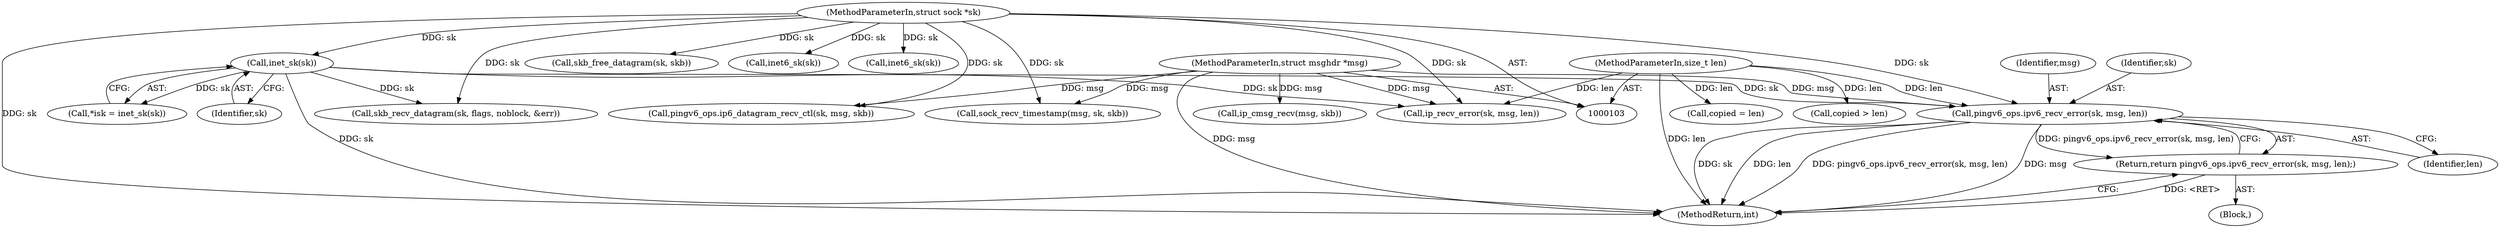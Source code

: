digraph "0_linux_cf970c002d270c36202bd5b9c2804d3097a52da0@API" {
"1000163" [label="(Call,pingv6_ops.ipv6_recv_error(sk, msg, len))"];
"1000115" [label="(Call,inet_sk(sk))"];
"1000105" [label="(MethodParameterIn,struct sock *sk)"];
"1000106" [label="(MethodParameterIn,struct msghdr *msg)"];
"1000107" [label="(MethodParameterIn,size_t len)"];
"1000162" [label="(Return,return pingv6_ops.ipv6_recv_error(sk, msg, len);)"];
"1000162" [label="(Return,return pingv6_ops.ipv6_recv_error(sk, msg, len);)"];
"1000161" [label="(Block,)"];
"1000116" [label="(Identifier,sk)"];
"1000105" [label="(MethodParameterIn,struct sock *sk)"];
"1000169" [label="(Call,skb_recv_datagram(sk, flags, noblock, &err))"];
"1000367" [label="(Call,skb_free_datagram(sk, skb))"];
"1000166" [label="(Identifier,len)"];
"1000194" [label="(Call,copied = len)"];
"1000280" [label="(Call,inet6_sk(sk))"];
"1000352" [label="(Call,inet6_sk(sk))"];
"1000107" [label="(MethodParameterIn,size_t len)"];
"1000165" [label="(Identifier,msg)"];
"1000185" [label="(Call,copied > len)"];
"1000209" [label="(Call,sock_recv_timestamp(msg, sk, skb))"];
"1000376" [label="(MethodReturn,int)"];
"1000152" [label="(Call,ip_recv_error(sk, msg, len))"];
"1000113" [label="(Call,*isk = inet_sk(sk))"];
"1000115" [label="(Call,inet_sk(sk))"];
"1000106" [label="(MethodParameterIn,struct msghdr *msg)"];
"1000268" [label="(Call,ip_cmsg_recv(msg, skb))"];
"1000163" [label="(Call,pingv6_ops.ipv6_recv_error(sk, msg, len))"];
"1000356" [label="(Call,pingv6_ops.ip6_datagram_recv_ctl(sk, msg, skb))"];
"1000164" [label="(Identifier,sk)"];
"1000163" -> "1000162"  [label="AST: "];
"1000163" -> "1000166"  [label="CFG: "];
"1000164" -> "1000163"  [label="AST: "];
"1000165" -> "1000163"  [label="AST: "];
"1000166" -> "1000163"  [label="AST: "];
"1000162" -> "1000163"  [label="CFG: "];
"1000163" -> "1000376"  [label="DDG: sk"];
"1000163" -> "1000376"  [label="DDG: len"];
"1000163" -> "1000376"  [label="DDG: pingv6_ops.ipv6_recv_error(sk, msg, len)"];
"1000163" -> "1000376"  [label="DDG: msg"];
"1000163" -> "1000162"  [label="DDG: pingv6_ops.ipv6_recv_error(sk, msg, len)"];
"1000115" -> "1000163"  [label="DDG: sk"];
"1000105" -> "1000163"  [label="DDG: sk"];
"1000106" -> "1000163"  [label="DDG: msg"];
"1000107" -> "1000163"  [label="DDG: len"];
"1000115" -> "1000113"  [label="AST: "];
"1000115" -> "1000116"  [label="CFG: "];
"1000116" -> "1000115"  [label="AST: "];
"1000113" -> "1000115"  [label="CFG: "];
"1000115" -> "1000376"  [label="DDG: sk"];
"1000115" -> "1000113"  [label="DDG: sk"];
"1000105" -> "1000115"  [label="DDG: sk"];
"1000115" -> "1000152"  [label="DDG: sk"];
"1000115" -> "1000169"  [label="DDG: sk"];
"1000105" -> "1000103"  [label="AST: "];
"1000105" -> "1000376"  [label="DDG: sk"];
"1000105" -> "1000152"  [label="DDG: sk"];
"1000105" -> "1000169"  [label="DDG: sk"];
"1000105" -> "1000209"  [label="DDG: sk"];
"1000105" -> "1000280"  [label="DDG: sk"];
"1000105" -> "1000352"  [label="DDG: sk"];
"1000105" -> "1000356"  [label="DDG: sk"];
"1000105" -> "1000367"  [label="DDG: sk"];
"1000106" -> "1000103"  [label="AST: "];
"1000106" -> "1000376"  [label="DDG: msg"];
"1000106" -> "1000152"  [label="DDG: msg"];
"1000106" -> "1000209"  [label="DDG: msg"];
"1000106" -> "1000268"  [label="DDG: msg"];
"1000106" -> "1000356"  [label="DDG: msg"];
"1000107" -> "1000103"  [label="AST: "];
"1000107" -> "1000376"  [label="DDG: len"];
"1000107" -> "1000152"  [label="DDG: len"];
"1000107" -> "1000185"  [label="DDG: len"];
"1000107" -> "1000194"  [label="DDG: len"];
"1000162" -> "1000161"  [label="AST: "];
"1000376" -> "1000162"  [label="CFG: "];
"1000162" -> "1000376"  [label="DDG: <RET>"];
}
